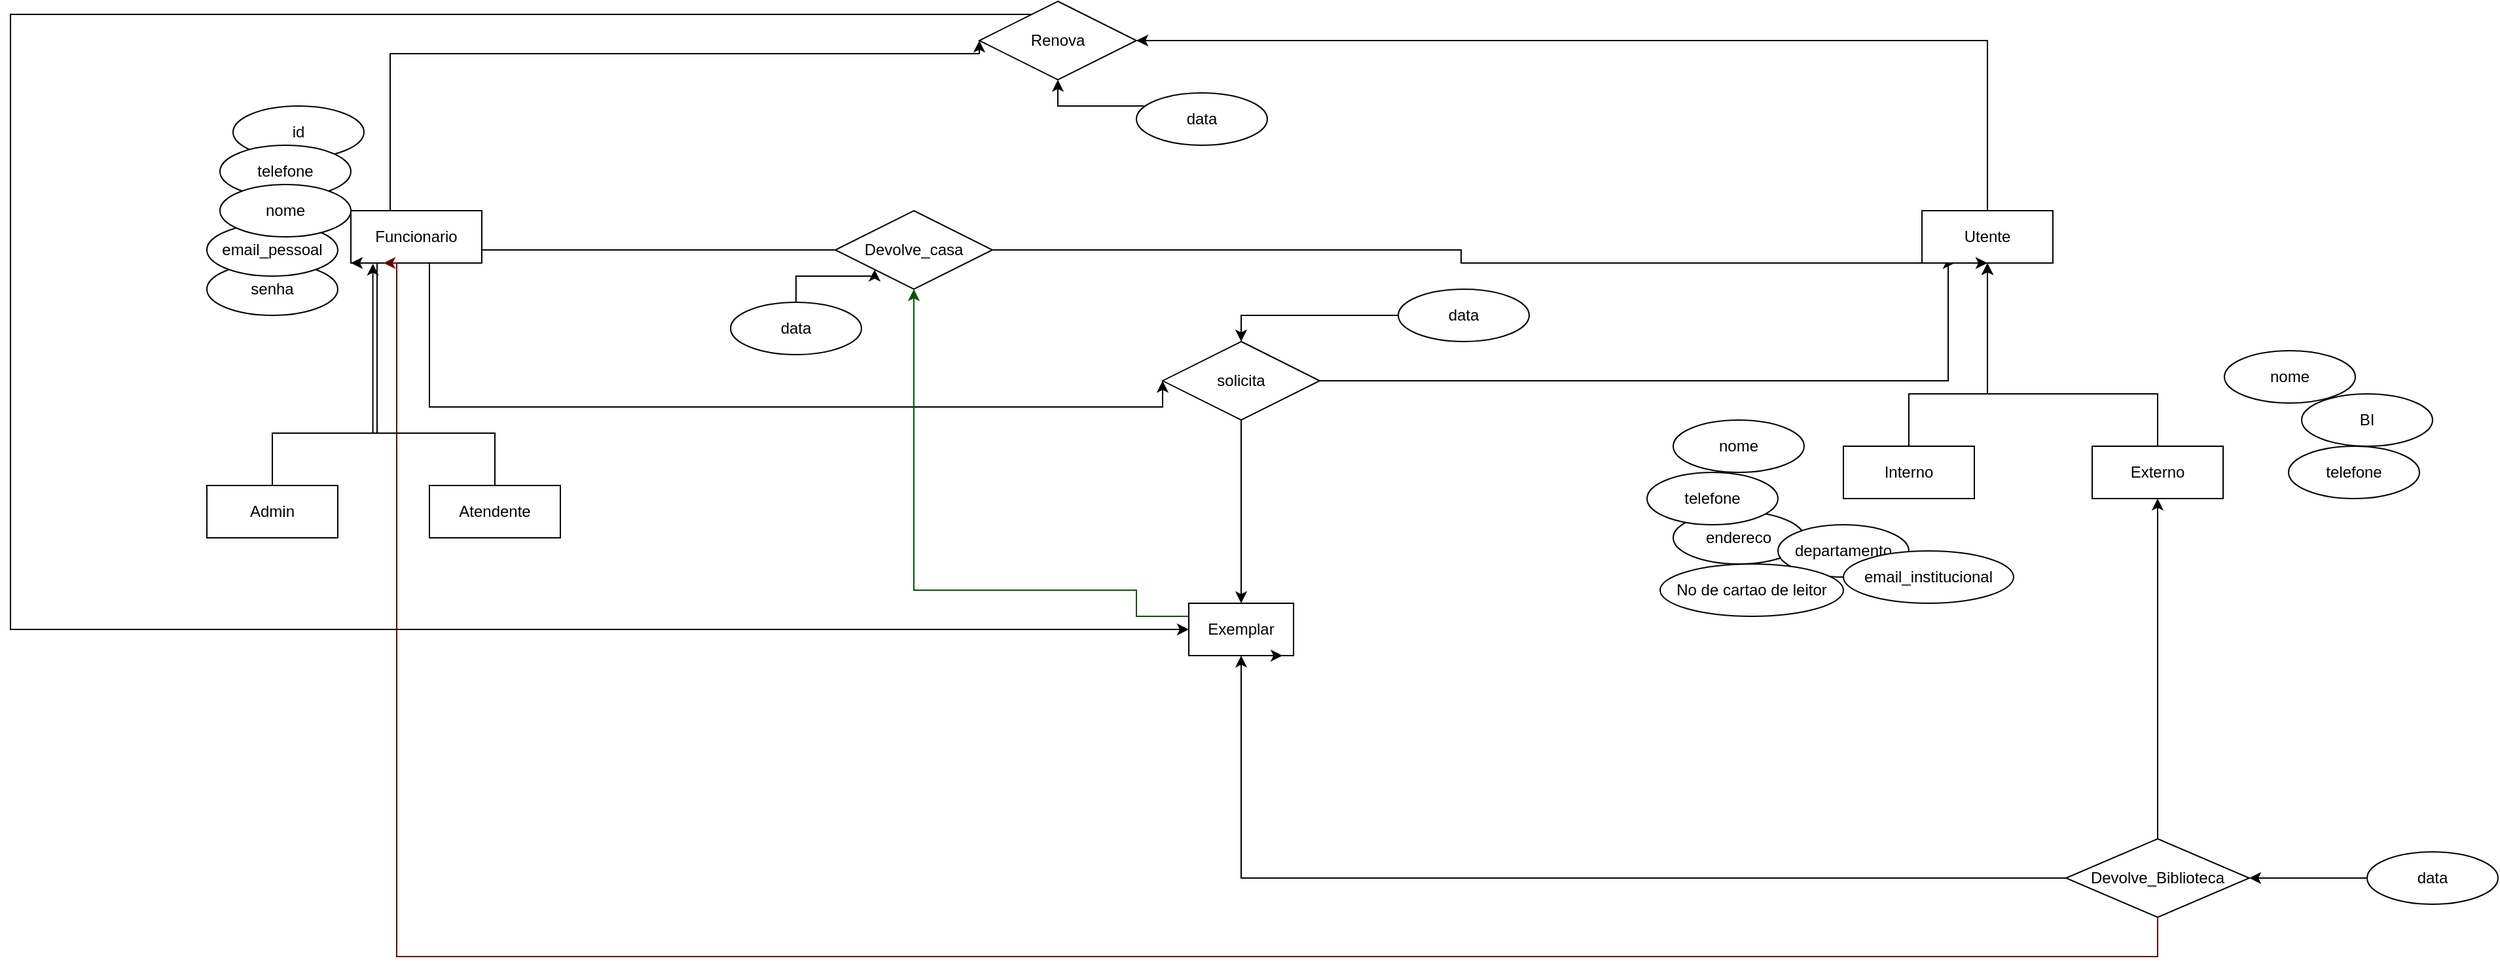 <mxfile version="21.2.8" type="device">
  <diagram name="Page-1" id="4zzYTklGHBbmFAgMgI9j">
    <mxGraphModel dx="1035" dy="626" grid="1" gridSize="10" guides="1" tooltips="1" connect="1" arrows="1" fold="1" page="1" pageScale="1" pageWidth="2300" pageHeight="1500" math="0" shadow="0">
      <root>
        <mxCell id="0" />
        <mxCell id="1" parent="0" />
        <mxCell id="PKUDNo4MVhVLNdQgxuBC-17" style="edgeStyle=orthogonalEdgeStyle;rounded=0;orthogonalLoop=1;jettySize=auto;html=1;entryX=0;entryY=0.5;entryDx=0;entryDy=0;" edge="1" parent="1" source="PKUDNo4MVhVLNdQgxuBC-1" target="PKUDNo4MVhVLNdQgxuBC-3">
          <mxGeometry relative="1" as="geometry">
            <Array as="points">
              <mxPoint x="720" y="460" />
            </Array>
          </mxGeometry>
        </mxCell>
        <mxCell id="PKUDNo4MVhVLNdQgxuBC-18" style="edgeStyle=orthogonalEdgeStyle;rounded=0;orthogonalLoop=1;jettySize=auto;html=1;entryX=0;entryY=0.5;entryDx=0;entryDy=0;" edge="1" parent="1" source="PKUDNo4MVhVLNdQgxuBC-1" target="PKUDNo4MVhVLNdQgxuBC-6">
          <mxGeometry relative="1" as="geometry">
            <Array as="points">
              <mxPoint x="320" y="310" />
            </Array>
          </mxGeometry>
        </mxCell>
        <mxCell id="PKUDNo4MVhVLNdQgxuBC-27" style="edgeStyle=orthogonalEdgeStyle;rounded=0;orthogonalLoop=1;jettySize=auto;html=1;entryX=0;entryY=0.5;entryDx=0;entryDy=0;" edge="1" parent="1" source="PKUDNo4MVhVLNdQgxuBC-1" target="PKUDNo4MVhVLNdQgxuBC-26">
          <mxGeometry relative="1" as="geometry">
            <Array as="points">
              <mxPoint x="350" y="580" />
            </Array>
          </mxGeometry>
        </mxCell>
        <mxCell id="PKUDNo4MVhVLNdQgxuBC-1" value="Funcionario" style="whiteSpace=wrap;html=1;align=center;" vertex="1" parent="1">
          <mxGeometry x="290" y="430" width="100" height="40" as="geometry" />
        </mxCell>
        <mxCell id="PKUDNo4MVhVLNdQgxuBC-24" style="edgeStyle=orthogonalEdgeStyle;rounded=0;orthogonalLoop=1;jettySize=auto;html=1;entryX=0.25;entryY=1;entryDx=0;entryDy=0;" edge="1" parent="1" source="PKUDNo4MVhVLNdQgxuBC-3" target="PKUDNo4MVhVLNdQgxuBC-8">
          <mxGeometry relative="1" as="geometry">
            <Array as="points">
              <mxPoint x="1138" y="460" />
              <mxPoint x="1138" y="470" />
            </Array>
          </mxGeometry>
        </mxCell>
        <mxCell id="PKUDNo4MVhVLNdQgxuBC-3" value="Devolve_casa" style="shape=rhombus;perimeter=rhombusPerimeter;whiteSpace=wrap;html=1;align=center;" vertex="1" parent="1">
          <mxGeometry x="660" y="430" width="120" height="60" as="geometry" />
        </mxCell>
        <mxCell id="PKUDNo4MVhVLNdQgxuBC-31" style="edgeStyle=orthogonalEdgeStyle;rounded=0;orthogonalLoop=1;jettySize=auto;html=1;entryX=0;entryY=0.5;entryDx=0;entryDy=0;" edge="1" parent="1" source="PKUDNo4MVhVLNdQgxuBC-6" target="PKUDNo4MVhVLNdQgxuBC-12">
          <mxGeometry relative="1" as="geometry">
            <mxPoint x="210" y="800" as="targetPoint" />
            <Array as="points">
              <mxPoint x="30" y="280" />
              <mxPoint x="30" y="750" />
            </Array>
          </mxGeometry>
        </mxCell>
        <mxCell id="PKUDNo4MVhVLNdQgxuBC-6" value="Renova" style="shape=rhombus;perimeter=rhombusPerimeter;whiteSpace=wrap;html=1;align=center;" vertex="1" parent="1">
          <mxGeometry x="770" y="270" width="120" height="60" as="geometry" />
        </mxCell>
        <mxCell id="PKUDNo4MVhVLNdQgxuBC-21" style="edgeStyle=orthogonalEdgeStyle;rounded=0;orthogonalLoop=1;jettySize=auto;html=1;entryX=1;entryY=0.5;entryDx=0;entryDy=0;" edge="1" parent="1" source="PKUDNo4MVhVLNdQgxuBC-8" target="PKUDNo4MVhVLNdQgxuBC-6">
          <mxGeometry relative="1" as="geometry">
            <Array as="points">
              <mxPoint x="1540" y="300" />
            </Array>
          </mxGeometry>
        </mxCell>
        <mxCell id="PKUDNo4MVhVLNdQgxuBC-8" value="Utente" style="whiteSpace=wrap;html=1;align=center;" vertex="1" parent="1">
          <mxGeometry x="1490" y="430" width="100" height="40" as="geometry" />
        </mxCell>
        <mxCell id="PKUDNo4MVhVLNdQgxuBC-33" style="edgeStyle=orthogonalEdgeStyle;rounded=0;orthogonalLoop=1;jettySize=auto;html=1;entryX=0.5;entryY=1;entryDx=0;entryDy=0;" edge="1" parent="1" source="PKUDNo4MVhVLNdQgxuBC-9" target="PKUDNo4MVhVLNdQgxuBC-8">
          <mxGeometry relative="1" as="geometry">
            <Array as="points">
              <mxPoint x="1480" y="570" />
              <mxPoint x="1540" y="570" />
            </Array>
          </mxGeometry>
        </mxCell>
        <mxCell id="PKUDNo4MVhVLNdQgxuBC-9" value="Interno" style="whiteSpace=wrap;html=1;align=center;" vertex="1" parent="1">
          <mxGeometry x="1430" y="610" width="100" height="40" as="geometry" />
        </mxCell>
        <mxCell id="PKUDNo4MVhVLNdQgxuBC-34" style="edgeStyle=orthogonalEdgeStyle;rounded=0;orthogonalLoop=1;jettySize=auto;html=1;" edge="1" parent="1" source="PKUDNo4MVhVLNdQgxuBC-10" target="PKUDNo4MVhVLNdQgxuBC-8">
          <mxGeometry relative="1" as="geometry">
            <Array as="points">
              <mxPoint x="1670" y="570" />
              <mxPoint x="1540" y="570" />
            </Array>
          </mxGeometry>
        </mxCell>
        <mxCell id="PKUDNo4MVhVLNdQgxuBC-10" value="Externo" style="whiteSpace=wrap;html=1;align=center;" vertex="1" parent="1">
          <mxGeometry x="1620" y="610" width="100" height="40" as="geometry" />
        </mxCell>
        <mxCell id="PKUDNo4MVhVLNdQgxuBC-32" style="edgeStyle=orthogonalEdgeStyle;rounded=0;orthogonalLoop=1;jettySize=auto;html=1;entryX=0.5;entryY=1;entryDx=0;entryDy=0;fillColor=#008a00;strokeColor=#005700;" edge="1" parent="1" source="PKUDNo4MVhVLNdQgxuBC-12" target="PKUDNo4MVhVLNdQgxuBC-3">
          <mxGeometry relative="1" as="geometry">
            <Array as="points">
              <mxPoint x="890" y="740" />
              <mxPoint x="890" y="720" />
              <mxPoint x="720" y="720" />
            </Array>
          </mxGeometry>
        </mxCell>
        <mxCell id="PKUDNo4MVhVLNdQgxuBC-12" value="Exemplar" style="whiteSpace=wrap;html=1;align=center;" vertex="1" parent="1">
          <mxGeometry x="930" y="730" width="80" height="40" as="geometry" />
        </mxCell>
        <mxCell id="PKUDNo4MVhVLNdQgxuBC-42" style="edgeStyle=orthogonalEdgeStyle;rounded=0;orthogonalLoop=1;jettySize=auto;html=1;entryX=0.5;entryY=1;entryDx=0;entryDy=0;" edge="1" parent="1" source="PKUDNo4MVhVLNdQgxuBC-13" target="PKUDNo4MVhVLNdQgxuBC-10">
          <mxGeometry relative="1" as="geometry">
            <Array as="points">
              <mxPoint x="1670" y="830" />
              <mxPoint x="1670" y="830" />
            </Array>
          </mxGeometry>
        </mxCell>
        <mxCell id="PKUDNo4MVhVLNdQgxuBC-43" style="edgeStyle=orthogonalEdgeStyle;rounded=0;orthogonalLoop=1;jettySize=auto;html=1;entryX=0.5;entryY=1;entryDx=0;entryDy=0;" edge="1" parent="1" source="PKUDNo4MVhVLNdQgxuBC-13" target="PKUDNo4MVhVLNdQgxuBC-12">
          <mxGeometry relative="1" as="geometry" />
        </mxCell>
        <mxCell id="PKUDNo4MVhVLNdQgxuBC-44" style="edgeStyle=orthogonalEdgeStyle;rounded=0;orthogonalLoop=1;jettySize=auto;html=1;entryX=0.25;entryY=1;entryDx=0;entryDy=0;fillColor=#a20025;strokeColor=#6F0000;" edge="1" parent="1" source="PKUDNo4MVhVLNdQgxuBC-13" target="PKUDNo4MVhVLNdQgxuBC-1">
          <mxGeometry relative="1" as="geometry">
            <Array as="points">
              <mxPoint x="1670" y="1000" />
              <mxPoint x="325" y="1000" />
            </Array>
          </mxGeometry>
        </mxCell>
        <mxCell id="PKUDNo4MVhVLNdQgxuBC-13" value="Devolve_Biblioteca" style="shape=rhombus;perimeter=rhombusPerimeter;whiteSpace=wrap;html=1;align=center;" vertex="1" parent="1">
          <mxGeometry x="1600" y="910" width="140" height="60" as="geometry" />
        </mxCell>
        <mxCell id="PKUDNo4MVhVLNdQgxuBC-28" style="edgeStyle=orthogonalEdgeStyle;rounded=0;orthogonalLoop=1;jettySize=auto;html=1;entryX=0.5;entryY=1;entryDx=0;entryDy=0;" edge="1" parent="1" source="PKUDNo4MVhVLNdQgxuBC-26" target="PKUDNo4MVhVLNdQgxuBC-8">
          <mxGeometry relative="1" as="geometry">
            <Array as="points">
              <mxPoint x="1510" y="560" />
              <mxPoint x="1510" y="470" />
            </Array>
          </mxGeometry>
        </mxCell>
        <mxCell id="PKUDNo4MVhVLNdQgxuBC-30" style="edgeStyle=orthogonalEdgeStyle;rounded=0;orthogonalLoop=1;jettySize=auto;html=1;entryX=0.5;entryY=0;entryDx=0;entryDy=0;" edge="1" parent="1" source="PKUDNo4MVhVLNdQgxuBC-26" target="PKUDNo4MVhVLNdQgxuBC-12">
          <mxGeometry relative="1" as="geometry" />
        </mxCell>
        <mxCell id="PKUDNo4MVhVLNdQgxuBC-26" value="solicita" style="shape=rhombus;perimeter=rhombusPerimeter;whiteSpace=wrap;html=1;align=center;" vertex="1" parent="1">
          <mxGeometry x="910" y="530" width="120" height="60" as="geometry" />
        </mxCell>
        <mxCell id="PKUDNo4MVhVLNdQgxuBC-29" style="edgeStyle=orthogonalEdgeStyle;rounded=0;orthogonalLoop=1;jettySize=auto;html=1;exitX=0.5;exitY=1;exitDx=0;exitDy=0;entryX=0.895;entryY=1;entryDx=0;entryDy=0;entryPerimeter=0;" edge="1" parent="1" source="PKUDNo4MVhVLNdQgxuBC-12" target="PKUDNo4MVhVLNdQgxuBC-12">
          <mxGeometry relative="1" as="geometry" />
        </mxCell>
        <mxCell id="PKUDNo4MVhVLNdQgxuBC-41" style="edgeStyle=orthogonalEdgeStyle;rounded=0;orthogonalLoop=1;jettySize=auto;html=1;entryX=0.5;entryY=0;entryDx=0;entryDy=0;" edge="1" parent="1" source="PKUDNo4MVhVLNdQgxuBC-35" target="PKUDNo4MVhVLNdQgxuBC-26">
          <mxGeometry relative="1" as="geometry" />
        </mxCell>
        <mxCell id="PKUDNo4MVhVLNdQgxuBC-35" value="data" style="ellipse;whiteSpace=wrap;html=1;align=center;" vertex="1" parent="1">
          <mxGeometry x="1090" y="490" width="100" height="40" as="geometry" />
        </mxCell>
        <mxCell id="PKUDNo4MVhVLNdQgxuBC-38" style="edgeStyle=orthogonalEdgeStyle;rounded=0;orthogonalLoop=1;jettySize=auto;html=1;entryX=0;entryY=1;entryDx=0;entryDy=0;" edge="1" parent="1" source="PKUDNo4MVhVLNdQgxuBC-36" target="PKUDNo4MVhVLNdQgxuBC-3">
          <mxGeometry relative="1" as="geometry" />
        </mxCell>
        <mxCell id="PKUDNo4MVhVLNdQgxuBC-36" value="data" style="ellipse;whiteSpace=wrap;html=1;align=center;" vertex="1" parent="1">
          <mxGeometry x="580" y="500" width="100" height="40" as="geometry" />
        </mxCell>
        <mxCell id="PKUDNo4MVhVLNdQgxuBC-39" style="edgeStyle=orthogonalEdgeStyle;rounded=0;orthogonalLoop=1;jettySize=auto;html=1;" edge="1" parent="1" source="PKUDNo4MVhVLNdQgxuBC-37" target="PKUDNo4MVhVLNdQgxuBC-6">
          <mxGeometry relative="1" as="geometry">
            <Array as="points">
              <mxPoint x="830" y="350" />
            </Array>
          </mxGeometry>
        </mxCell>
        <mxCell id="PKUDNo4MVhVLNdQgxuBC-37" value="data" style="ellipse;whiteSpace=wrap;html=1;align=center;" vertex="1" parent="1">
          <mxGeometry x="890" y="340" width="100" height="40" as="geometry" />
        </mxCell>
        <mxCell id="PKUDNo4MVhVLNdQgxuBC-46" style="edgeStyle=orthogonalEdgeStyle;rounded=0;orthogonalLoop=1;jettySize=auto;html=1;" edge="1" parent="1" source="PKUDNo4MVhVLNdQgxuBC-45" target="PKUDNo4MVhVLNdQgxuBC-13">
          <mxGeometry relative="1" as="geometry" />
        </mxCell>
        <mxCell id="PKUDNo4MVhVLNdQgxuBC-45" value="data" style="ellipse;whiteSpace=wrap;html=1;align=center;" vertex="1" parent="1">
          <mxGeometry x="1830" y="920" width="100" height="40" as="geometry" />
        </mxCell>
        <mxCell id="PKUDNo4MVhVLNdQgxuBC-47" value="endereco" style="ellipse;whiteSpace=wrap;html=1;align=center;" vertex="1" parent="1">
          <mxGeometry x="1300" y="660" width="100" height="40" as="geometry" />
        </mxCell>
        <mxCell id="PKUDNo4MVhVLNdQgxuBC-48" value="departamento" style="ellipse;whiteSpace=wrap;html=1;align=center;" vertex="1" parent="1">
          <mxGeometry x="1380" y="670" width="100" height="40" as="geometry" />
        </mxCell>
        <mxCell id="PKUDNo4MVhVLNdQgxuBC-49" value="email_institucional" style="ellipse;whiteSpace=wrap;html=1;align=center;" vertex="1" parent="1">
          <mxGeometry x="1430" y="690" width="130" height="40" as="geometry" />
        </mxCell>
        <mxCell id="PKUDNo4MVhVLNdQgxuBC-50" value="No de cartao de leitor" style="ellipse;whiteSpace=wrap;html=1;align=center;" vertex="1" parent="1">
          <mxGeometry x="1290" y="700" width="140" height="40" as="geometry" />
        </mxCell>
        <mxCell id="PKUDNo4MVhVLNdQgxuBC-51" value="telefone" style="ellipse;whiteSpace=wrap;html=1;align=center;" vertex="1" parent="1">
          <mxGeometry x="1280" y="630" width="100" height="40" as="geometry" />
        </mxCell>
        <mxCell id="PKUDNo4MVhVLNdQgxuBC-52" value="nome" style="ellipse;whiteSpace=wrap;html=1;align=center;" vertex="1" parent="1">
          <mxGeometry x="1300" y="590" width="100" height="40" as="geometry" />
        </mxCell>
        <mxCell id="PKUDNo4MVhVLNdQgxuBC-53" value="telefone" style="ellipse;whiteSpace=wrap;html=1;align=center;" vertex="1" parent="1">
          <mxGeometry x="1770" y="610" width="100" height="40" as="geometry" />
        </mxCell>
        <mxCell id="PKUDNo4MVhVLNdQgxuBC-54" value="BI" style="ellipse;whiteSpace=wrap;html=1;align=center;" vertex="1" parent="1">
          <mxGeometry x="1780" y="570" width="100" height="40" as="geometry" />
        </mxCell>
        <mxCell id="PKUDNo4MVhVLNdQgxuBC-55" value="nome" style="ellipse;whiteSpace=wrap;html=1;align=center;" vertex="1" parent="1">
          <mxGeometry x="1721" y="537" width="100" height="40" as="geometry" />
        </mxCell>
        <mxCell id="PKUDNo4MVhVLNdQgxuBC-56" value="id" style="ellipse;whiteSpace=wrap;html=1;align=center;" vertex="1" parent="1">
          <mxGeometry x="200" y="350" width="100" height="40" as="geometry" />
        </mxCell>
        <mxCell id="PKUDNo4MVhVLNdQgxuBC-57" value="senha" style="ellipse;whiteSpace=wrap;html=1;align=center;" vertex="1" parent="1">
          <mxGeometry x="180" y="470" width="100" height="40" as="geometry" />
        </mxCell>
        <mxCell id="PKUDNo4MVhVLNdQgxuBC-58" value="email_pessoal" style="ellipse;whiteSpace=wrap;html=1;align=center;" vertex="1" parent="1">
          <mxGeometry x="180" y="440" width="100" height="40" as="geometry" />
        </mxCell>
        <mxCell id="PKUDNo4MVhVLNdQgxuBC-59" value="telefone" style="ellipse;whiteSpace=wrap;html=1;align=center;" vertex="1" parent="1">
          <mxGeometry x="190" y="380" width="100" height="40" as="geometry" />
        </mxCell>
        <mxCell id="PKUDNo4MVhVLNdQgxuBC-60" value="nome" style="ellipse;whiteSpace=wrap;html=1;align=center;" vertex="1" parent="1">
          <mxGeometry x="190" y="410" width="100" height="40" as="geometry" />
        </mxCell>
        <mxCell id="PKUDNo4MVhVLNdQgxuBC-63" style="edgeStyle=orthogonalEdgeStyle;rounded=0;orthogonalLoop=1;jettySize=auto;html=1;entryX=0;entryY=1;entryDx=0;entryDy=0;" edge="1" parent="1" source="PKUDNo4MVhVLNdQgxuBC-61" target="PKUDNo4MVhVLNdQgxuBC-1">
          <mxGeometry relative="1" as="geometry">
            <Array as="points">
              <mxPoint x="230" y="600" />
              <mxPoint x="310" y="600" />
              <mxPoint x="310" y="470" />
            </Array>
          </mxGeometry>
        </mxCell>
        <mxCell id="PKUDNo4MVhVLNdQgxuBC-61" value="Admin" style="whiteSpace=wrap;html=1;align=center;" vertex="1" parent="1">
          <mxGeometry x="180" y="640" width="100" height="40" as="geometry" />
        </mxCell>
        <mxCell id="PKUDNo4MVhVLNdQgxuBC-64" style="edgeStyle=orthogonalEdgeStyle;rounded=0;orthogonalLoop=1;jettySize=auto;html=1;entryX=0.168;entryY=1.012;entryDx=0;entryDy=0;entryPerimeter=0;" edge="1" parent="1" source="PKUDNo4MVhVLNdQgxuBC-62" target="PKUDNo4MVhVLNdQgxuBC-1">
          <mxGeometry relative="1" as="geometry">
            <Array as="points">
              <mxPoint x="307" y="600" />
            </Array>
          </mxGeometry>
        </mxCell>
        <mxCell id="PKUDNo4MVhVLNdQgxuBC-62" value="Atendente" style="whiteSpace=wrap;html=1;align=center;" vertex="1" parent="1">
          <mxGeometry x="350" y="640" width="100" height="40" as="geometry" />
        </mxCell>
      </root>
    </mxGraphModel>
  </diagram>
</mxfile>
